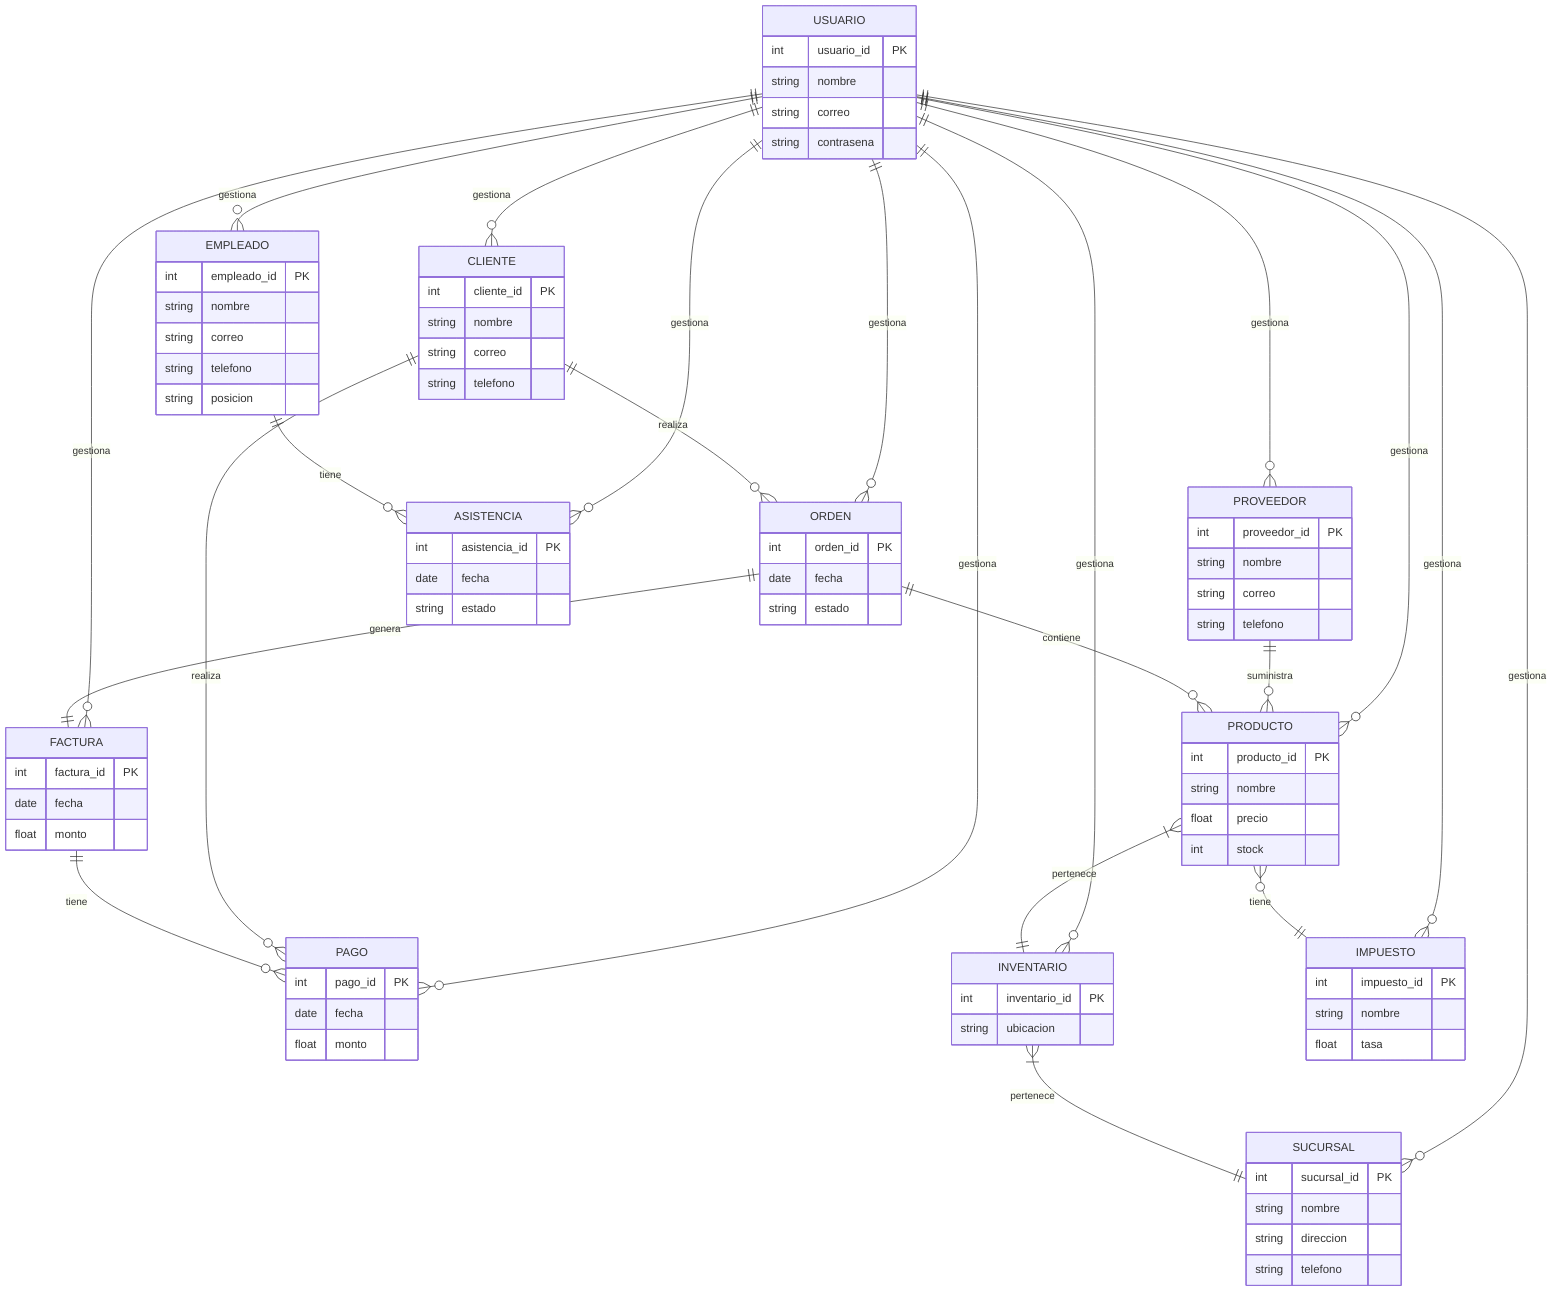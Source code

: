 erDiagram
    USUARIO {
        int usuario_id PK
        string nombre
        string correo
        string contrasena
    }

    EMPLEADO {
        int empleado_id PK
        string nombre
        string correo
        string telefono
        string posicion
    }

    PROVEEDOR {
        int proveedor_id PK
        string nombre
        string correo
        string telefono
    }

    CLIENTE {
        int cliente_id PK
        string nombre
        string correo
        string telefono
    }

    PRODUCTO {
        int producto_id PK
        string nombre
        float precio
        int stock
    }

    ORDEN {
        int orden_id PK
        date fecha
        string estado
    }

    FACTURA {
        int factura_id PK
        date fecha
        float monto
    }

    PAGO {
        int pago_id PK
        date fecha
        float monto
    }

    INVENTARIO {
        int inventario_id PK
        string ubicacion
    }

    SUCURSAL {
        int sucursal_id PK
        string nombre
        string direccion
        string telefono
    }

    IMPUESTO {
        int impuesto_id PK
        string nombre
        float tasa
    }

    ASISTENCIA {
        int asistencia_id PK
        date fecha
        string estado
    }

    %% Relaciones con Usuario (gestión)
    USUARIO ||--o{ EMPLEADO : gestiona
    USUARIO ||--o{ PROVEEDOR : gestiona
    USUARIO ||--o{ CLIENTE : gestiona
    USUARIO ||--o{ PRODUCTO : gestiona
    USUARIO ||--o{ ORDEN : gestiona
    USUARIO ||--o{ FACTURA : gestiona
    USUARIO ||--o{ PAGO : gestiona
    USUARIO ||--o{ INVENTARIO : gestiona
    USUARIO ||--o{ SUCURSAL : gestiona
    USUARIO ||--o{ IMPUESTO : gestiona
    USUARIO ||--o{ ASISTENCIA : gestiona

    %% Otras relaciones
    EMPLEADO ||--o{ ASISTENCIA : tiene
    PROVEEDOR ||--o{ PRODUCTO : suministra
    CLIENTE ||--o{ ORDEN : realiza
    CLIENTE ||--o{ PAGO : realiza
    PRODUCTO }|--|| INVENTARIO : pertenece
    ORDEN ||--o{ PRODUCTO : contiene
    ORDEN ||--|| FACTURA : genera
    FACTURA ||--o{ PAGO : tiene
    INVENTARIO }|--|| SUCURSAL : pertenece
    PRODUCTO }o--|| IMPUESTO : tiene